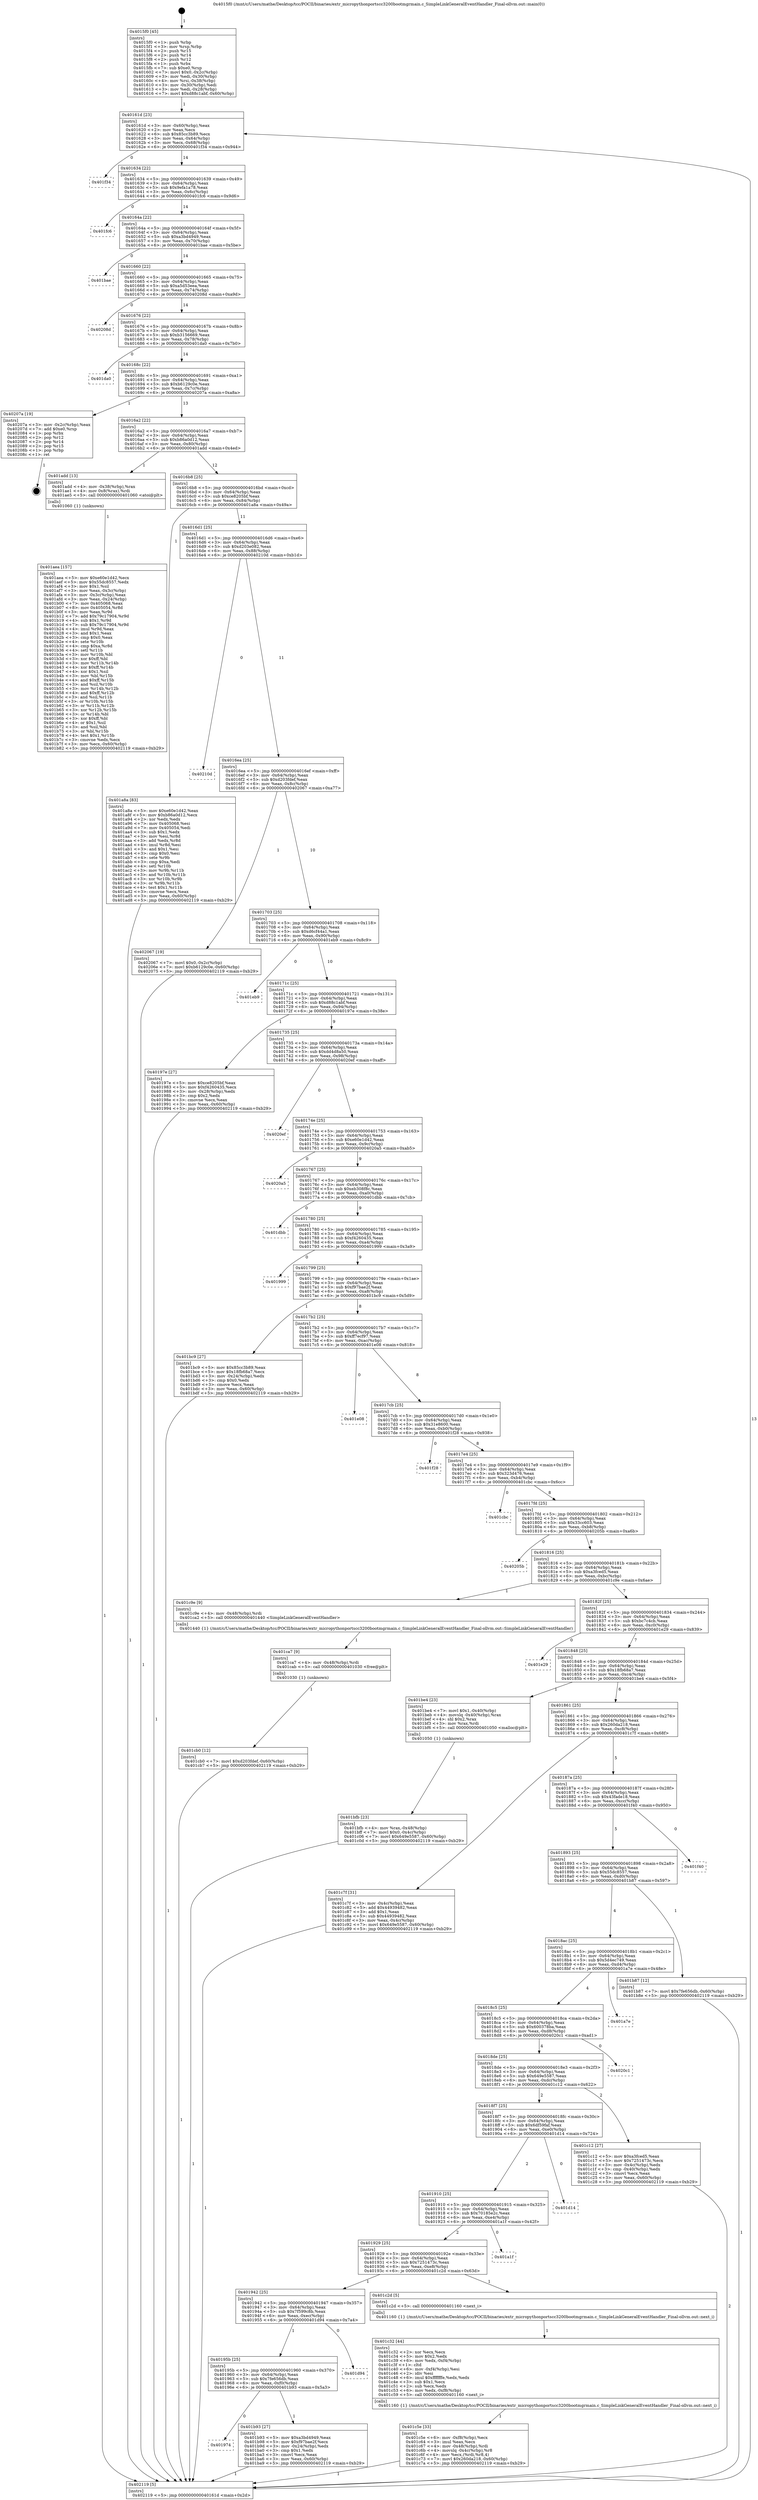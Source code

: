 digraph "0x4015f0" {
  label = "0x4015f0 (/mnt/c/Users/mathe/Desktop/tcc/POCII/binaries/extr_micropythonportscc3200bootmgrmain.c_SimpleLinkGeneralEventHandler_Final-ollvm.out::main(0))"
  labelloc = "t"
  node[shape=record]

  Entry [label="",width=0.3,height=0.3,shape=circle,fillcolor=black,style=filled]
  "0x40161d" [label="{
     0x40161d [23]\l
     | [instrs]\l
     &nbsp;&nbsp;0x40161d \<+3\>: mov -0x60(%rbp),%eax\l
     &nbsp;&nbsp;0x401620 \<+2\>: mov %eax,%ecx\l
     &nbsp;&nbsp;0x401622 \<+6\>: sub $0x85cc3b89,%ecx\l
     &nbsp;&nbsp;0x401628 \<+3\>: mov %eax,-0x64(%rbp)\l
     &nbsp;&nbsp;0x40162b \<+3\>: mov %ecx,-0x68(%rbp)\l
     &nbsp;&nbsp;0x40162e \<+6\>: je 0000000000401f34 \<main+0x944\>\l
  }"]
  "0x401f34" [label="{
     0x401f34\l
  }", style=dashed]
  "0x401634" [label="{
     0x401634 [22]\l
     | [instrs]\l
     &nbsp;&nbsp;0x401634 \<+5\>: jmp 0000000000401639 \<main+0x49\>\l
     &nbsp;&nbsp;0x401639 \<+3\>: mov -0x64(%rbp),%eax\l
     &nbsp;&nbsp;0x40163c \<+5\>: sub $0x9efa1a78,%eax\l
     &nbsp;&nbsp;0x401641 \<+3\>: mov %eax,-0x6c(%rbp)\l
     &nbsp;&nbsp;0x401644 \<+6\>: je 0000000000401fc6 \<main+0x9d6\>\l
  }"]
  Exit [label="",width=0.3,height=0.3,shape=circle,fillcolor=black,style=filled,peripheries=2]
  "0x401fc6" [label="{
     0x401fc6\l
  }", style=dashed]
  "0x40164a" [label="{
     0x40164a [22]\l
     | [instrs]\l
     &nbsp;&nbsp;0x40164a \<+5\>: jmp 000000000040164f \<main+0x5f\>\l
     &nbsp;&nbsp;0x40164f \<+3\>: mov -0x64(%rbp),%eax\l
     &nbsp;&nbsp;0x401652 \<+5\>: sub $0xa3bd4949,%eax\l
     &nbsp;&nbsp;0x401657 \<+3\>: mov %eax,-0x70(%rbp)\l
     &nbsp;&nbsp;0x40165a \<+6\>: je 0000000000401bae \<main+0x5be\>\l
  }"]
  "0x401cb0" [label="{
     0x401cb0 [12]\l
     | [instrs]\l
     &nbsp;&nbsp;0x401cb0 \<+7\>: movl $0xd203fdef,-0x60(%rbp)\l
     &nbsp;&nbsp;0x401cb7 \<+5\>: jmp 0000000000402119 \<main+0xb29\>\l
  }"]
  "0x401bae" [label="{
     0x401bae\l
  }", style=dashed]
  "0x401660" [label="{
     0x401660 [22]\l
     | [instrs]\l
     &nbsp;&nbsp;0x401660 \<+5\>: jmp 0000000000401665 \<main+0x75\>\l
     &nbsp;&nbsp;0x401665 \<+3\>: mov -0x64(%rbp),%eax\l
     &nbsp;&nbsp;0x401668 \<+5\>: sub $0xa5d53eea,%eax\l
     &nbsp;&nbsp;0x40166d \<+3\>: mov %eax,-0x74(%rbp)\l
     &nbsp;&nbsp;0x401670 \<+6\>: je 000000000040208d \<main+0xa9d\>\l
  }"]
  "0x401ca7" [label="{
     0x401ca7 [9]\l
     | [instrs]\l
     &nbsp;&nbsp;0x401ca7 \<+4\>: mov -0x48(%rbp),%rdi\l
     &nbsp;&nbsp;0x401cab \<+5\>: call 0000000000401030 \<free@plt\>\l
     | [calls]\l
     &nbsp;&nbsp;0x401030 \{1\} (unknown)\l
  }"]
  "0x40208d" [label="{
     0x40208d\l
  }", style=dashed]
  "0x401676" [label="{
     0x401676 [22]\l
     | [instrs]\l
     &nbsp;&nbsp;0x401676 \<+5\>: jmp 000000000040167b \<main+0x8b\>\l
     &nbsp;&nbsp;0x40167b \<+3\>: mov -0x64(%rbp),%eax\l
     &nbsp;&nbsp;0x40167e \<+5\>: sub $0xb3156669,%eax\l
     &nbsp;&nbsp;0x401683 \<+3\>: mov %eax,-0x78(%rbp)\l
     &nbsp;&nbsp;0x401686 \<+6\>: je 0000000000401da0 \<main+0x7b0\>\l
  }"]
  "0x401c5e" [label="{
     0x401c5e [33]\l
     | [instrs]\l
     &nbsp;&nbsp;0x401c5e \<+6\>: mov -0xf8(%rbp),%ecx\l
     &nbsp;&nbsp;0x401c64 \<+3\>: imul %eax,%ecx\l
     &nbsp;&nbsp;0x401c67 \<+4\>: mov -0x48(%rbp),%rdi\l
     &nbsp;&nbsp;0x401c6b \<+4\>: movslq -0x4c(%rbp),%r8\l
     &nbsp;&nbsp;0x401c6f \<+4\>: mov %ecx,(%rdi,%r8,4)\l
     &nbsp;&nbsp;0x401c73 \<+7\>: movl $0x260da218,-0x60(%rbp)\l
     &nbsp;&nbsp;0x401c7a \<+5\>: jmp 0000000000402119 \<main+0xb29\>\l
  }"]
  "0x401da0" [label="{
     0x401da0\l
  }", style=dashed]
  "0x40168c" [label="{
     0x40168c [22]\l
     | [instrs]\l
     &nbsp;&nbsp;0x40168c \<+5\>: jmp 0000000000401691 \<main+0xa1\>\l
     &nbsp;&nbsp;0x401691 \<+3\>: mov -0x64(%rbp),%eax\l
     &nbsp;&nbsp;0x401694 \<+5\>: sub $0xb6129c0e,%eax\l
     &nbsp;&nbsp;0x401699 \<+3\>: mov %eax,-0x7c(%rbp)\l
     &nbsp;&nbsp;0x40169c \<+6\>: je 000000000040207a \<main+0xa8a\>\l
  }"]
  "0x401c32" [label="{
     0x401c32 [44]\l
     | [instrs]\l
     &nbsp;&nbsp;0x401c32 \<+2\>: xor %ecx,%ecx\l
     &nbsp;&nbsp;0x401c34 \<+5\>: mov $0x2,%edx\l
     &nbsp;&nbsp;0x401c39 \<+6\>: mov %edx,-0xf4(%rbp)\l
     &nbsp;&nbsp;0x401c3f \<+1\>: cltd\l
     &nbsp;&nbsp;0x401c40 \<+6\>: mov -0xf4(%rbp),%esi\l
     &nbsp;&nbsp;0x401c46 \<+2\>: idiv %esi\l
     &nbsp;&nbsp;0x401c48 \<+6\>: imul $0xfffffffe,%edx,%edx\l
     &nbsp;&nbsp;0x401c4e \<+3\>: sub $0x1,%ecx\l
     &nbsp;&nbsp;0x401c51 \<+2\>: sub %ecx,%edx\l
     &nbsp;&nbsp;0x401c53 \<+6\>: mov %edx,-0xf8(%rbp)\l
     &nbsp;&nbsp;0x401c59 \<+5\>: call 0000000000401160 \<next_i\>\l
     | [calls]\l
     &nbsp;&nbsp;0x401160 \{1\} (/mnt/c/Users/mathe/Desktop/tcc/POCII/binaries/extr_micropythonportscc3200bootmgrmain.c_SimpleLinkGeneralEventHandler_Final-ollvm.out::next_i)\l
  }"]
  "0x40207a" [label="{
     0x40207a [19]\l
     | [instrs]\l
     &nbsp;&nbsp;0x40207a \<+3\>: mov -0x2c(%rbp),%eax\l
     &nbsp;&nbsp;0x40207d \<+7\>: add $0xe0,%rsp\l
     &nbsp;&nbsp;0x402084 \<+1\>: pop %rbx\l
     &nbsp;&nbsp;0x402085 \<+2\>: pop %r12\l
     &nbsp;&nbsp;0x402087 \<+2\>: pop %r14\l
     &nbsp;&nbsp;0x402089 \<+2\>: pop %r15\l
     &nbsp;&nbsp;0x40208b \<+1\>: pop %rbp\l
     &nbsp;&nbsp;0x40208c \<+1\>: ret\l
  }"]
  "0x4016a2" [label="{
     0x4016a2 [22]\l
     | [instrs]\l
     &nbsp;&nbsp;0x4016a2 \<+5\>: jmp 00000000004016a7 \<main+0xb7\>\l
     &nbsp;&nbsp;0x4016a7 \<+3\>: mov -0x64(%rbp),%eax\l
     &nbsp;&nbsp;0x4016aa \<+5\>: sub $0xb86a0d12,%eax\l
     &nbsp;&nbsp;0x4016af \<+3\>: mov %eax,-0x80(%rbp)\l
     &nbsp;&nbsp;0x4016b2 \<+6\>: je 0000000000401add \<main+0x4ed\>\l
  }"]
  "0x401bfb" [label="{
     0x401bfb [23]\l
     | [instrs]\l
     &nbsp;&nbsp;0x401bfb \<+4\>: mov %rax,-0x48(%rbp)\l
     &nbsp;&nbsp;0x401bff \<+7\>: movl $0x0,-0x4c(%rbp)\l
     &nbsp;&nbsp;0x401c06 \<+7\>: movl $0x649e5587,-0x60(%rbp)\l
     &nbsp;&nbsp;0x401c0d \<+5\>: jmp 0000000000402119 \<main+0xb29\>\l
  }"]
  "0x401add" [label="{
     0x401add [13]\l
     | [instrs]\l
     &nbsp;&nbsp;0x401add \<+4\>: mov -0x38(%rbp),%rax\l
     &nbsp;&nbsp;0x401ae1 \<+4\>: mov 0x8(%rax),%rdi\l
     &nbsp;&nbsp;0x401ae5 \<+5\>: call 0000000000401060 \<atoi@plt\>\l
     | [calls]\l
     &nbsp;&nbsp;0x401060 \{1\} (unknown)\l
  }"]
  "0x4016b8" [label="{
     0x4016b8 [25]\l
     | [instrs]\l
     &nbsp;&nbsp;0x4016b8 \<+5\>: jmp 00000000004016bd \<main+0xcd\>\l
     &nbsp;&nbsp;0x4016bd \<+3\>: mov -0x64(%rbp),%eax\l
     &nbsp;&nbsp;0x4016c0 \<+5\>: sub $0xce8205bf,%eax\l
     &nbsp;&nbsp;0x4016c5 \<+6\>: mov %eax,-0x84(%rbp)\l
     &nbsp;&nbsp;0x4016cb \<+6\>: je 0000000000401a8a \<main+0x49a\>\l
  }"]
  "0x401974" [label="{
     0x401974\l
  }", style=dashed]
  "0x401a8a" [label="{
     0x401a8a [83]\l
     | [instrs]\l
     &nbsp;&nbsp;0x401a8a \<+5\>: mov $0xe60e1d42,%eax\l
     &nbsp;&nbsp;0x401a8f \<+5\>: mov $0xb86a0d12,%ecx\l
     &nbsp;&nbsp;0x401a94 \<+2\>: xor %edx,%edx\l
     &nbsp;&nbsp;0x401a96 \<+7\>: mov 0x405068,%esi\l
     &nbsp;&nbsp;0x401a9d \<+7\>: mov 0x405054,%edi\l
     &nbsp;&nbsp;0x401aa4 \<+3\>: sub $0x1,%edx\l
     &nbsp;&nbsp;0x401aa7 \<+3\>: mov %esi,%r8d\l
     &nbsp;&nbsp;0x401aaa \<+3\>: add %edx,%r8d\l
     &nbsp;&nbsp;0x401aad \<+4\>: imul %r8d,%esi\l
     &nbsp;&nbsp;0x401ab1 \<+3\>: and $0x1,%esi\l
     &nbsp;&nbsp;0x401ab4 \<+3\>: cmp $0x0,%esi\l
     &nbsp;&nbsp;0x401ab7 \<+4\>: sete %r9b\l
     &nbsp;&nbsp;0x401abb \<+3\>: cmp $0xa,%edi\l
     &nbsp;&nbsp;0x401abe \<+4\>: setl %r10b\l
     &nbsp;&nbsp;0x401ac2 \<+3\>: mov %r9b,%r11b\l
     &nbsp;&nbsp;0x401ac5 \<+3\>: and %r10b,%r11b\l
     &nbsp;&nbsp;0x401ac8 \<+3\>: xor %r10b,%r9b\l
     &nbsp;&nbsp;0x401acb \<+3\>: or %r9b,%r11b\l
     &nbsp;&nbsp;0x401ace \<+4\>: test $0x1,%r11b\l
     &nbsp;&nbsp;0x401ad2 \<+3\>: cmovne %ecx,%eax\l
     &nbsp;&nbsp;0x401ad5 \<+3\>: mov %eax,-0x60(%rbp)\l
     &nbsp;&nbsp;0x401ad8 \<+5\>: jmp 0000000000402119 \<main+0xb29\>\l
  }"]
  "0x4016d1" [label="{
     0x4016d1 [25]\l
     | [instrs]\l
     &nbsp;&nbsp;0x4016d1 \<+5\>: jmp 00000000004016d6 \<main+0xe6\>\l
     &nbsp;&nbsp;0x4016d6 \<+3\>: mov -0x64(%rbp),%eax\l
     &nbsp;&nbsp;0x4016d9 \<+5\>: sub $0xd203e082,%eax\l
     &nbsp;&nbsp;0x4016de \<+6\>: mov %eax,-0x88(%rbp)\l
     &nbsp;&nbsp;0x4016e4 \<+6\>: je 000000000040210d \<main+0xb1d\>\l
  }"]
  "0x401b93" [label="{
     0x401b93 [27]\l
     | [instrs]\l
     &nbsp;&nbsp;0x401b93 \<+5\>: mov $0xa3bd4949,%eax\l
     &nbsp;&nbsp;0x401b98 \<+5\>: mov $0xf97bae2f,%ecx\l
     &nbsp;&nbsp;0x401b9d \<+3\>: mov -0x24(%rbp),%edx\l
     &nbsp;&nbsp;0x401ba0 \<+3\>: cmp $0x1,%edx\l
     &nbsp;&nbsp;0x401ba3 \<+3\>: cmovl %ecx,%eax\l
     &nbsp;&nbsp;0x401ba6 \<+3\>: mov %eax,-0x60(%rbp)\l
     &nbsp;&nbsp;0x401ba9 \<+5\>: jmp 0000000000402119 \<main+0xb29\>\l
  }"]
  "0x40210d" [label="{
     0x40210d\l
  }", style=dashed]
  "0x4016ea" [label="{
     0x4016ea [25]\l
     | [instrs]\l
     &nbsp;&nbsp;0x4016ea \<+5\>: jmp 00000000004016ef \<main+0xff\>\l
     &nbsp;&nbsp;0x4016ef \<+3\>: mov -0x64(%rbp),%eax\l
     &nbsp;&nbsp;0x4016f2 \<+5\>: sub $0xd203fdef,%eax\l
     &nbsp;&nbsp;0x4016f7 \<+6\>: mov %eax,-0x8c(%rbp)\l
     &nbsp;&nbsp;0x4016fd \<+6\>: je 0000000000402067 \<main+0xa77\>\l
  }"]
  "0x40195b" [label="{
     0x40195b [25]\l
     | [instrs]\l
     &nbsp;&nbsp;0x40195b \<+5\>: jmp 0000000000401960 \<main+0x370\>\l
     &nbsp;&nbsp;0x401960 \<+3\>: mov -0x64(%rbp),%eax\l
     &nbsp;&nbsp;0x401963 \<+5\>: sub $0x7fe656db,%eax\l
     &nbsp;&nbsp;0x401968 \<+6\>: mov %eax,-0xf0(%rbp)\l
     &nbsp;&nbsp;0x40196e \<+6\>: je 0000000000401b93 \<main+0x5a3\>\l
  }"]
  "0x402067" [label="{
     0x402067 [19]\l
     | [instrs]\l
     &nbsp;&nbsp;0x402067 \<+7\>: movl $0x0,-0x2c(%rbp)\l
     &nbsp;&nbsp;0x40206e \<+7\>: movl $0xb6129c0e,-0x60(%rbp)\l
     &nbsp;&nbsp;0x402075 \<+5\>: jmp 0000000000402119 \<main+0xb29\>\l
  }"]
  "0x401703" [label="{
     0x401703 [25]\l
     | [instrs]\l
     &nbsp;&nbsp;0x401703 \<+5\>: jmp 0000000000401708 \<main+0x118\>\l
     &nbsp;&nbsp;0x401708 \<+3\>: mov -0x64(%rbp),%eax\l
     &nbsp;&nbsp;0x40170b \<+5\>: sub $0xd6cf44a1,%eax\l
     &nbsp;&nbsp;0x401710 \<+6\>: mov %eax,-0x90(%rbp)\l
     &nbsp;&nbsp;0x401716 \<+6\>: je 0000000000401eb9 \<main+0x8c9\>\l
  }"]
  "0x401d94" [label="{
     0x401d94\l
  }", style=dashed]
  "0x401eb9" [label="{
     0x401eb9\l
  }", style=dashed]
  "0x40171c" [label="{
     0x40171c [25]\l
     | [instrs]\l
     &nbsp;&nbsp;0x40171c \<+5\>: jmp 0000000000401721 \<main+0x131\>\l
     &nbsp;&nbsp;0x401721 \<+3\>: mov -0x64(%rbp),%eax\l
     &nbsp;&nbsp;0x401724 \<+5\>: sub $0xd88c1abf,%eax\l
     &nbsp;&nbsp;0x401729 \<+6\>: mov %eax,-0x94(%rbp)\l
     &nbsp;&nbsp;0x40172f \<+6\>: je 000000000040197e \<main+0x38e\>\l
  }"]
  "0x401942" [label="{
     0x401942 [25]\l
     | [instrs]\l
     &nbsp;&nbsp;0x401942 \<+5\>: jmp 0000000000401947 \<main+0x357\>\l
     &nbsp;&nbsp;0x401947 \<+3\>: mov -0x64(%rbp),%eax\l
     &nbsp;&nbsp;0x40194a \<+5\>: sub $0x7f599c8b,%eax\l
     &nbsp;&nbsp;0x40194f \<+6\>: mov %eax,-0xec(%rbp)\l
     &nbsp;&nbsp;0x401955 \<+6\>: je 0000000000401d94 \<main+0x7a4\>\l
  }"]
  "0x40197e" [label="{
     0x40197e [27]\l
     | [instrs]\l
     &nbsp;&nbsp;0x40197e \<+5\>: mov $0xce8205bf,%eax\l
     &nbsp;&nbsp;0x401983 \<+5\>: mov $0xf4260435,%ecx\l
     &nbsp;&nbsp;0x401988 \<+3\>: mov -0x28(%rbp),%edx\l
     &nbsp;&nbsp;0x40198b \<+3\>: cmp $0x2,%edx\l
     &nbsp;&nbsp;0x40198e \<+3\>: cmovne %ecx,%eax\l
     &nbsp;&nbsp;0x401991 \<+3\>: mov %eax,-0x60(%rbp)\l
     &nbsp;&nbsp;0x401994 \<+5\>: jmp 0000000000402119 \<main+0xb29\>\l
  }"]
  "0x401735" [label="{
     0x401735 [25]\l
     | [instrs]\l
     &nbsp;&nbsp;0x401735 \<+5\>: jmp 000000000040173a \<main+0x14a\>\l
     &nbsp;&nbsp;0x40173a \<+3\>: mov -0x64(%rbp),%eax\l
     &nbsp;&nbsp;0x40173d \<+5\>: sub $0xdd4d8a50,%eax\l
     &nbsp;&nbsp;0x401742 \<+6\>: mov %eax,-0x98(%rbp)\l
     &nbsp;&nbsp;0x401748 \<+6\>: je 00000000004020ef \<main+0xaff\>\l
  }"]
  "0x402119" [label="{
     0x402119 [5]\l
     | [instrs]\l
     &nbsp;&nbsp;0x402119 \<+5\>: jmp 000000000040161d \<main+0x2d\>\l
  }"]
  "0x4015f0" [label="{
     0x4015f0 [45]\l
     | [instrs]\l
     &nbsp;&nbsp;0x4015f0 \<+1\>: push %rbp\l
     &nbsp;&nbsp;0x4015f1 \<+3\>: mov %rsp,%rbp\l
     &nbsp;&nbsp;0x4015f4 \<+2\>: push %r15\l
     &nbsp;&nbsp;0x4015f6 \<+2\>: push %r14\l
     &nbsp;&nbsp;0x4015f8 \<+2\>: push %r12\l
     &nbsp;&nbsp;0x4015fa \<+1\>: push %rbx\l
     &nbsp;&nbsp;0x4015fb \<+7\>: sub $0xe0,%rsp\l
     &nbsp;&nbsp;0x401602 \<+7\>: movl $0x0,-0x2c(%rbp)\l
     &nbsp;&nbsp;0x401609 \<+3\>: mov %edi,-0x30(%rbp)\l
     &nbsp;&nbsp;0x40160c \<+4\>: mov %rsi,-0x38(%rbp)\l
     &nbsp;&nbsp;0x401610 \<+3\>: mov -0x30(%rbp),%edi\l
     &nbsp;&nbsp;0x401613 \<+3\>: mov %edi,-0x28(%rbp)\l
     &nbsp;&nbsp;0x401616 \<+7\>: movl $0xd88c1abf,-0x60(%rbp)\l
  }"]
  "0x401aea" [label="{
     0x401aea [157]\l
     | [instrs]\l
     &nbsp;&nbsp;0x401aea \<+5\>: mov $0xe60e1d42,%ecx\l
     &nbsp;&nbsp;0x401aef \<+5\>: mov $0x55dc8557,%edx\l
     &nbsp;&nbsp;0x401af4 \<+3\>: mov $0x1,%sil\l
     &nbsp;&nbsp;0x401af7 \<+3\>: mov %eax,-0x3c(%rbp)\l
     &nbsp;&nbsp;0x401afa \<+3\>: mov -0x3c(%rbp),%eax\l
     &nbsp;&nbsp;0x401afd \<+3\>: mov %eax,-0x24(%rbp)\l
     &nbsp;&nbsp;0x401b00 \<+7\>: mov 0x405068,%eax\l
     &nbsp;&nbsp;0x401b07 \<+8\>: mov 0x405054,%r8d\l
     &nbsp;&nbsp;0x401b0f \<+3\>: mov %eax,%r9d\l
     &nbsp;&nbsp;0x401b12 \<+7\>: add $0x79c17904,%r9d\l
     &nbsp;&nbsp;0x401b19 \<+4\>: sub $0x1,%r9d\l
     &nbsp;&nbsp;0x401b1d \<+7\>: sub $0x79c17904,%r9d\l
     &nbsp;&nbsp;0x401b24 \<+4\>: imul %r9d,%eax\l
     &nbsp;&nbsp;0x401b28 \<+3\>: and $0x1,%eax\l
     &nbsp;&nbsp;0x401b2b \<+3\>: cmp $0x0,%eax\l
     &nbsp;&nbsp;0x401b2e \<+4\>: sete %r10b\l
     &nbsp;&nbsp;0x401b32 \<+4\>: cmp $0xa,%r8d\l
     &nbsp;&nbsp;0x401b36 \<+4\>: setl %r11b\l
     &nbsp;&nbsp;0x401b3a \<+3\>: mov %r10b,%bl\l
     &nbsp;&nbsp;0x401b3d \<+3\>: xor $0xff,%bl\l
     &nbsp;&nbsp;0x401b40 \<+3\>: mov %r11b,%r14b\l
     &nbsp;&nbsp;0x401b43 \<+4\>: xor $0xff,%r14b\l
     &nbsp;&nbsp;0x401b47 \<+4\>: xor $0x1,%sil\l
     &nbsp;&nbsp;0x401b4b \<+3\>: mov %bl,%r15b\l
     &nbsp;&nbsp;0x401b4e \<+4\>: and $0xff,%r15b\l
     &nbsp;&nbsp;0x401b52 \<+3\>: and %sil,%r10b\l
     &nbsp;&nbsp;0x401b55 \<+3\>: mov %r14b,%r12b\l
     &nbsp;&nbsp;0x401b58 \<+4\>: and $0xff,%r12b\l
     &nbsp;&nbsp;0x401b5c \<+3\>: and %sil,%r11b\l
     &nbsp;&nbsp;0x401b5f \<+3\>: or %r10b,%r15b\l
     &nbsp;&nbsp;0x401b62 \<+3\>: or %r11b,%r12b\l
     &nbsp;&nbsp;0x401b65 \<+3\>: xor %r12b,%r15b\l
     &nbsp;&nbsp;0x401b68 \<+3\>: or %r14b,%bl\l
     &nbsp;&nbsp;0x401b6b \<+3\>: xor $0xff,%bl\l
     &nbsp;&nbsp;0x401b6e \<+4\>: or $0x1,%sil\l
     &nbsp;&nbsp;0x401b72 \<+3\>: and %sil,%bl\l
     &nbsp;&nbsp;0x401b75 \<+3\>: or %bl,%r15b\l
     &nbsp;&nbsp;0x401b78 \<+4\>: test $0x1,%r15b\l
     &nbsp;&nbsp;0x401b7c \<+3\>: cmovne %edx,%ecx\l
     &nbsp;&nbsp;0x401b7f \<+3\>: mov %ecx,-0x60(%rbp)\l
     &nbsp;&nbsp;0x401b82 \<+5\>: jmp 0000000000402119 \<main+0xb29\>\l
  }"]
  "0x401c2d" [label="{
     0x401c2d [5]\l
     | [instrs]\l
     &nbsp;&nbsp;0x401c2d \<+5\>: call 0000000000401160 \<next_i\>\l
     | [calls]\l
     &nbsp;&nbsp;0x401160 \{1\} (/mnt/c/Users/mathe/Desktop/tcc/POCII/binaries/extr_micropythonportscc3200bootmgrmain.c_SimpleLinkGeneralEventHandler_Final-ollvm.out::next_i)\l
  }"]
  "0x4020ef" [label="{
     0x4020ef\l
  }", style=dashed]
  "0x40174e" [label="{
     0x40174e [25]\l
     | [instrs]\l
     &nbsp;&nbsp;0x40174e \<+5\>: jmp 0000000000401753 \<main+0x163\>\l
     &nbsp;&nbsp;0x401753 \<+3\>: mov -0x64(%rbp),%eax\l
     &nbsp;&nbsp;0x401756 \<+5\>: sub $0xe60e1d42,%eax\l
     &nbsp;&nbsp;0x40175b \<+6\>: mov %eax,-0x9c(%rbp)\l
     &nbsp;&nbsp;0x401761 \<+6\>: je 00000000004020a5 \<main+0xab5\>\l
  }"]
  "0x401929" [label="{
     0x401929 [25]\l
     | [instrs]\l
     &nbsp;&nbsp;0x401929 \<+5\>: jmp 000000000040192e \<main+0x33e\>\l
     &nbsp;&nbsp;0x40192e \<+3\>: mov -0x64(%rbp),%eax\l
     &nbsp;&nbsp;0x401931 \<+5\>: sub $0x7251473c,%eax\l
     &nbsp;&nbsp;0x401936 \<+6\>: mov %eax,-0xe8(%rbp)\l
     &nbsp;&nbsp;0x40193c \<+6\>: je 0000000000401c2d \<main+0x63d\>\l
  }"]
  "0x4020a5" [label="{
     0x4020a5\l
  }", style=dashed]
  "0x401767" [label="{
     0x401767 [25]\l
     | [instrs]\l
     &nbsp;&nbsp;0x401767 \<+5\>: jmp 000000000040176c \<main+0x17c\>\l
     &nbsp;&nbsp;0x40176c \<+3\>: mov -0x64(%rbp),%eax\l
     &nbsp;&nbsp;0x40176f \<+5\>: sub $0xeb308f8c,%eax\l
     &nbsp;&nbsp;0x401774 \<+6\>: mov %eax,-0xa0(%rbp)\l
     &nbsp;&nbsp;0x40177a \<+6\>: je 0000000000401dbb \<main+0x7cb\>\l
  }"]
  "0x401a1f" [label="{
     0x401a1f\l
  }", style=dashed]
  "0x401dbb" [label="{
     0x401dbb\l
  }", style=dashed]
  "0x401780" [label="{
     0x401780 [25]\l
     | [instrs]\l
     &nbsp;&nbsp;0x401780 \<+5\>: jmp 0000000000401785 \<main+0x195\>\l
     &nbsp;&nbsp;0x401785 \<+3\>: mov -0x64(%rbp),%eax\l
     &nbsp;&nbsp;0x401788 \<+5\>: sub $0xf4260435,%eax\l
     &nbsp;&nbsp;0x40178d \<+6\>: mov %eax,-0xa4(%rbp)\l
     &nbsp;&nbsp;0x401793 \<+6\>: je 0000000000401999 \<main+0x3a9\>\l
  }"]
  "0x401910" [label="{
     0x401910 [25]\l
     | [instrs]\l
     &nbsp;&nbsp;0x401910 \<+5\>: jmp 0000000000401915 \<main+0x325\>\l
     &nbsp;&nbsp;0x401915 \<+3\>: mov -0x64(%rbp),%eax\l
     &nbsp;&nbsp;0x401918 \<+5\>: sub $0x70185e2c,%eax\l
     &nbsp;&nbsp;0x40191d \<+6\>: mov %eax,-0xe4(%rbp)\l
     &nbsp;&nbsp;0x401923 \<+6\>: je 0000000000401a1f \<main+0x42f\>\l
  }"]
  "0x401999" [label="{
     0x401999\l
  }", style=dashed]
  "0x401799" [label="{
     0x401799 [25]\l
     | [instrs]\l
     &nbsp;&nbsp;0x401799 \<+5\>: jmp 000000000040179e \<main+0x1ae\>\l
     &nbsp;&nbsp;0x40179e \<+3\>: mov -0x64(%rbp),%eax\l
     &nbsp;&nbsp;0x4017a1 \<+5\>: sub $0xf97bae2f,%eax\l
     &nbsp;&nbsp;0x4017a6 \<+6\>: mov %eax,-0xa8(%rbp)\l
     &nbsp;&nbsp;0x4017ac \<+6\>: je 0000000000401bc9 \<main+0x5d9\>\l
  }"]
  "0x401d14" [label="{
     0x401d14\l
  }", style=dashed]
  "0x401bc9" [label="{
     0x401bc9 [27]\l
     | [instrs]\l
     &nbsp;&nbsp;0x401bc9 \<+5\>: mov $0x85cc3b89,%eax\l
     &nbsp;&nbsp;0x401bce \<+5\>: mov $0x18fb68a7,%ecx\l
     &nbsp;&nbsp;0x401bd3 \<+3\>: mov -0x24(%rbp),%edx\l
     &nbsp;&nbsp;0x401bd6 \<+3\>: cmp $0x0,%edx\l
     &nbsp;&nbsp;0x401bd9 \<+3\>: cmove %ecx,%eax\l
     &nbsp;&nbsp;0x401bdc \<+3\>: mov %eax,-0x60(%rbp)\l
     &nbsp;&nbsp;0x401bdf \<+5\>: jmp 0000000000402119 \<main+0xb29\>\l
  }"]
  "0x4017b2" [label="{
     0x4017b2 [25]\l
     | [instrs]\l
     &nbsp;&nbsp;0x4017b2 \<+5\>: jmp 00000000004017b7 \<main+0x1c7\>\l
     &nbsp;&nbsp;0x4017b7 \<+3\>: mov -0x64(%rbp),%eax\l
     &nbsp;&nbsp;0x4017ba \<+5\>: sub $0xff7ecf97,%eax\l
     &nbsp;&nbsp;0x4017bf \<+6\>: mov %eax,-0xac(%rbp)\l
     &nbsp;&nbsp;0x4017c5 \<+6\>: je 0000000000401e08 \<main+0x818\>\l
  }"]
  "0x4018f7" [label="{
     0x4018f7 [25]\l
     | [instrs]\l
     &nbsp;&nbsp;0x4018f7 \<+5\>: jmp 00000000004018fc \<main+0x30c\>\l
     &nbsp;&nbsp;0x4018fc \<+3\>: mov -0x64(%rbp),%eax\l
     &nbsp;&nbsp;0x4018ff \<+5\>: sub $0x6df59faf,%eax\l
     &nbsp;&nbsp;0x401904 \<+6\>: mov %eax,-0xe0(%rbp)\l
     &nbsp;&nbsp;0x40190a \<+6\>: je 0000000000401d14 \<main+0x724\>\l
  }"]
  "0x401e08" [label="{
     0x401e08\l
  }", style=dashed]
  "0x4017cb" [label="{
     0x4017cb [25]\l
     | [instrs]\l
     &nbsp;&nbsp;0x4017cb \<+5\>: jmp 00000000004017d0 \<main+0x1e0\>\l
     &nbsp;&nbsp;0x4017d0 \<+3\>: mov -0x64(%rbp),%eax\l
     &nbsp;&nbsp;0x4017d3 \<+5\>: sub $0x31e8600,%eax\l
     &nbsp;&nbsp;0x4017d8 \<+6\>: mov %eax,-0xb0(%rbp)\l
     &nbsp;&nbsp;0x4017de \<+6\>: je 0000000000401f28 \<main+0x938\>\l
  }"]
  "0x401c12" [label="{
     0x401c12 [27]\l
     | [instrs]\l
     &nbsp;&nbsp;0x401c12 \<+5\>: mov $0xa3fced5,%eax\l
     &nbsp;&nbsp;0x401c17 \<+5\>: mov $0x7251473c,%ecx\l
     &nbsp;&nbsp;0x401c1c \<+3\>: mov -0x4c(%rbp),%edx\l
     &nbsp;&nbsp;0x401c1f \<+3\>: cmp -0x40(%rbp),%edx\l
     &nbsp;&nbsp;0x401c22 \<+3\>: cmovl %ecx,%eax\l
     &nbsp;&nbsp;0x401c25 \<+3\>: mov %eax,-0x60(%rbp)\l
     &nbsp;&nbsp;0x401c28 \<+5\>: jmp 0000000000402119 \<main+0xb29\>\l
  }"]
  "0x401f28" [label="{
     0x401f28\l
  }", style=dashed]
  "0x4017e4" [label="{
     0x4017e4 [25]\l
     | [instrs]\l
     &nbsp;&nbsp;0x4017e4 \<+5\>: jmp 00000000004017e9 \<main+0x1f9\>\l
     &nbsp;&nbsp;0x4017e9 \<+3\>: mov -0x64(%rbp),%eax\l
     &nbsp;&nbsp;0x4017ec \<+5\>: sub $0x323d476,%eax\l
     &nbsp;&nbsp;0x4017f1 \<+6\>: mov %eax,-0xb4(%rbp)\l
     &nbsp;&nbsp;0x4017f7 \<+6\>: je 0000000000401cbc \<main+0x6cc\>\l
  }"]
  "0x4018de" [label="{
     0x4018de [25]\l
     | [instrs]\l
     &nbsp;&nbsp;0x4018de \<+5\>: jmp 00000000004018e3 \<main+0x2f3\>\l
     &nbsp;&nbsp;0x4018e3 \<+3\>: mov -0x64(%rbp),%eax\l
     &nbsp;&nbsp;0x4018e6 \<+5\>: sub $0x649e5587,%eax\l
     &nbsp;&nbsp;0x4018eb \<+6\>: mov %eax,-0xdc(%rbp)\l
     &nbsp;&nbsp;0x4018f1 \<+6\>: je 0000000000401c12 \<main+0x622\>\l
  }"]
  "0x401cbc" [label="{
     0x401cbc\l
  }", style=dashed]
  "0x4017fd" [label="{
     0x4017fd [25]\l
     | [instrs]\l
     &nbsp;&nbsp;0x4017fd \<+5\>: jmp 0000000000401802 \<main+0x212\>\l
     &nbsp;&nbsp;0x401802 \<+3\>: mov -0x64(%rbp),%eax\l
     &nbsp;&nbsp;0x401805 \<+5\>: sub $0x33cc603,%eax\l
     &nbsp;&nbsp;0x40180a \<+6\>: mov %eax,-0xb8(%rbp)\l
     &nbsp;&nbsp;0x401810 \<+6\>: je 000000000040205b \<main+0xa6b\>\l
  }"]
  "0x4020c1" [label="{
     0x4020c1\l
  }", style=dashed]
  "0x40205b" [label="{
     0x40205b\l
  }", style=dashed]
  "0x401816" [label="{
     0x401816 [25]\l
     | [instrs]\l
     &nbsp;&nbsp;0x401816 \<+5\>: jmp 000000000040181b \<main+0x22b\>\l
     &nbsp;&nbsp;0x40181b \<+3\>: mov -0x64(%rbp),%eax\l
     &nbsp;&nbsp;0x40181e \<+5\>: sub $0xa3fced5,%eax\l
     &nbsp;&nbsp;0x401823 \<+6\>: mov %eax,-0xbc(%rbp)\l
     &nbsp;&nbsp;0x401829 \<+6\>: je 0000000000401c9e \<main+0x6ae\>\l
  }"]
  "0x4018c5" [label="{
     0x4018c5 [25]\l
     | [instrs]\l
     &nbsp;&nbsp;0x4018c5 \<+5\>: jmp 00000000004018ca \<main+0x2da\>\l
     &nbsp;&nbsp;0x4018ca \<+3\>: mov -0x64(%rbp),%eax\l
     &nbsp;&nbsp;0x4018cd \<+5\>: sub $0x600378ba,%eax\l
     &nbsp;&nbsp;0x4018d2 \<+6\>: mov %eax,-0xd8(%rbp)\l
     &nbsp;&nbsp;0x4018d8 \<+6\>: je 00000000004020c1 \<main+0xad1\>\l
  }"]
  "0x401c9e" [label="{
     0x401c9e [9]\l
     | [instrs]\l
     &nbsp;&nbsp;0x401c9e \<+4\>: mov -0x48(%rbp),%rdi\l
     &nbsp;&nbsp;0x401ca2 \<+5\>: call 0000000000401440 \<SimpleLinkGeneralEventHandler\>\l
     | [calls]\l
     &nbsp;&nbsp;0x401440 \{1\} (/mnt/c/Users/mathe/Desktop/tcc/POCII/binaries/extr_micropythonportscc3200bootmgrmain.c_SimpleLinkGeneralEventHandler_Final-ollvm.out::SimpleLinkGeneralEventHandler)\l
  }"]
  "0x40182f" [label="{
     0x40182f [25]\l
     | [instrs]\l
     &nbsp;&nbsp;0x40182f \<+5\>: jmp 0000000000401834 \<main+0x244\>\l
     &nbsp;&nbsp;0x401834 \<+3\>: mov -0x64(%rbp),%eax\l
     &nbsp;&nbsp;0x401837 \<+5\>: sub $0xbc7c4cb,%eax\l
     &nbsp;&nbsp;0x40183c \<+6\>: mov %eax,-0xc0(%rbp)\l
     &nbsp;&nbsp;0x401842 \<+6\>: je 0000000000401e29 \<main+0x839\>\l
  }"]
  "0x401a7e" [label="{
     0x401a7e\l
  }", style=dashed]
  "0x401e29" [label="{
     0x401e29\l
  }", style=dashed]
  "0x401848" [label="{
     0x401848 [25]\l
     | [instrs]\l
     &nbsp;&nbsp;0x401848 \<+5\>: jmp 000000000040184d \<main+0x25d\>\l
     &nbsp;&nbsp;0x40184d \<+3\>: mov -0x64(%rbp),%eax\l
     &nbsp;&nbsp;0x401850 \<+5\>: sub $0x18fb68a7,%eax\l
     &nbsp;&nbsp;0x401855 \<+6\>: mov %eax,-0xc4(%rbp)\l
     &nbsp;&nbsp;0x40185b \<+6\>: je 0000000000401be4 \<main+0x5f4\>\l
  }"]
  "0x4018ac" [label="{
     0x4018ac [25]\l
     | [instrs]\l
     &nbsp;&nbsp;0x4018ac \<+5\>: jmp 00000000004018b1 \<main+0x2c1\>\l
     &nbsp;&nbsp;0x4018b1 \<+3\>: mov -0x64(%rbp),%eax\l
     &nbsp;&nbsp;0x4018b4 \<+5\>: sub $0x5d4ec749,%eax\l
     &nbsp;&nbsp;0x4018b9 \<+6\>: mov %eax,-0xd4(%rbp)\l
     &nbsp;&nbsp;0x4018bf \<+6\>: je 0000000000401a7e \<main+0x48e\>\l
  }"]
  "0x401be4" [label="{
     0x401be4 [23]\l
     | [instrs]\l
     &nbsp;&nbsp;0x401be4 \<+7\>: movl $0x1,-0x40(%rbp)\l
     &nbsp;&nbsp;0x401beb \<+4\>: movslq -0x40(%rbp),%rax\l
     &nbsp;&nbsp;0x401bef \<+4\>: shl $0x2,%rax\l
     &nbsp;&nbsp;0x401bf3 \<+3\>: mov %rax,%rdi\l
     &nbsp;&nbsp;0x401bf6 \<+5\>: call 0000000000401050 \<malloc@plt\>\l
     | [calls]\l
     &nbsp;&nbsp;0x401050 \{1\} (unknown)\l
  }"]
  "0x401861" [label="{
     0x401861 [25]\l
     | [instrs]\l
     &nbsp;&nbsp;0x401861 \<+5\>: jmp 0000000000401866 \<main+0x276\>\l
     &nbsp;&nbsp;0x401866 \<+3\>: mov -0x64(%rbp),%eax\l
     &nbsp;&nbsp;0x401869 \<+5\>: sub $0x260da218,%eax\l
     &nbsp;&nbsp;0x40186e \<+6\>: mov %eax,-0xc8(%rbp)\l
     &nbsp;&nbsp;0x401874 \<+6\>: je 0000000000401c7f \<main+0x68f\>\l
  }"]
  "0x401b87" [label="{
     0x401b87 [12]\l
     | [instrs]\l
     &nbsp;&nbsp;0x401b87 \<+7\>: movl $0x7fe656db,-0x60(%rbp)\l
     &nbsp;&nbsp;0x401b8e \<+5\>: jmp 0000000000402119 \<main+0xb29\>\l
  }"]
  "0x401c7f" [label="{
     0x401c7f [31]\l
     | [instrs]\l
     &nbsp;&nbsp;0x401c7f \<+3\>: mov -0x4c(%rbp),%eax\l
     &nbsp;&nbsp;0x401c82 \<+5\>: add $0x44939482,%eax\l
     &nbsp;&nbsp;0x401c87 \<+3\>: add $0x1,%eax\l
     &nbsp;&nbsp;0x401c8a \<+5\>: sub $0x44939482,%eax\l
     &nbsp;&nbsp;0x401c8f \<+3\>: mov %eax,-0x4c(%rbp)\l
     &nbsp;&nbsp;0x401c92 \<+7\>: movl $0x649e5587,-0x60(%rbp)\l
     &nbsp;&nbsp;0x401c99 \<+5\>: jmp 0000000000402119 \<main+0xb29\>\l
  }"]
  "0x40187a" [label="{
     0x40187a [25]\l
     | [instrs]\l
     &nbsp;&nbsp;0x40187a \<+5\>: jmp 000000000040187f \<main+0x28f\>\l
     &nbsp;&nbsp;0x40187f \<+3\>: mov -0x64(%rbp),%eax\l
     &nbsp;&nbsp;0x401882 \<+5\>: sub $0x43fade18,%eax\l
     &nbsp;&nbsp;0x401887 \<+6\>: mov %eax,-0xcc(%rbp)\l
     &nbsp;&nbsp;0x40188d \<+6\>: je 0000000000401f40 \<main+0x950\>\l
  }"]
  "0x401893" [label="{
     0x401893 [25]\l
     | [instrs]\l
     &nbsp;&nbsp;0x401893 \<+5\>: jmp 0000000000401898 \<main+0x2a8\>\l
     &nbsp;&nbsp;0x401898 \<+3\>: mov -0x64(%rbp),%eax\l
     &nbsp;&nbsp;0x40189b \<+5\>: sub $0x55dc8557,%eax\l
     &nbsp;&nbsp;0x4018a0 \<+6\>: mov %eax,-0xd0(%rbp)\l
     &nbsp;&nbsp;0x4018a6 \<+6\>: je 0000000000401b87 \<main+0x597\>\l
  }"]
  "0x401f40" [label="{
     0x401f40\l
  }", style=dashed]
  Entry -> "0x4015f0" [label=" 1"]
  "0x40161d" -> "0x401f34" [label=" 0"]
  "0x40161d" -> "0x401634" [label=" 14"]
  "0x40207a" -> Exit [label=" 1"]
  "0x401634" -> "0x401fc6" [label=" 0"]
  "0x401634" -> "0x40164a" [label=" 14"]
  "0x402067" -> "0x402119" [label=" 1"]
  "0x40164a" -> "0x401bae" [label=" 0"]
  "0x40164a" -> "0x401660" [label=" 14"]
  "0x401cb0" -> "0x402119" [label=" 1"]
  "0x401660" -> "0x40208d" [label=" 0"]
  "0x401660" -> "0x401676" [label=" 14"]
  "0x401ca7" -> "0x401cb0" [label=" 1"]
  "0x401676" -> "0x401da0" [label=" 0"]
  "0x401676" -> "0x40168c" [label=" 14"]
  "0x401c9e" -> "0x401ca7" [label=" 1"]
  "0x40168c" -> "0x40207a" [label=" 1"]
  "0x40168c" -> "0x4016a2" [label=" 13"]
  "0x401c7f" -> "0x402119" [label=" 1"]
  "0x4016a2" -> "0x401add" [label=" 1"]
  "0x4016a2" -> "0x4016b8" [label=" 12"]
  "0x401c5e" -> "0x402119" [label=" 1"]
  "0x4016b8" -> "0x401a8a" [label=" 1"]
  "0x4016b8" -> "0x4016d1" [label=" 11"]
  "0x401c32" -> "0x401c5e" [label=" 1"]
  "0x4016d1" -> "0x40210d" [label=" 0"]
  "0x4016d1" -> "0x4016ea" [label=" 11"]
  "0x401c2d" -> "0x401c32" [label=" 1"]
  "0x4016ea" -> "0x402067" [label=" 1"]
  "0x4016ea" -> "0x401703" [label=" 10"]
  "0x401bfb" -> "0x402119" [label=" 1"]
  "0x401703" -> "0x401eb9" [label=" 0"]
  "0x401703" -> "0x40171c" [label=" 10"]
  "0x401be4" -> "0x401bfb" [label=" 1"]
  "0x40171c" -> "0x40197e" [label=" 1"]
  "0x40171c" -> "0x401735" [label=" 9"]
  "0x40197e" -> "0x402119" [label=" 1"]
  "0x4015f0" -> "0x40161d" [label=" 1"]
  "0x402119" -> "0x40161d" [label=" 13"]
  "0x401a8a" -> "0x402119" [label=" 1"]
  "0x401add" -> "0x401aea" [label=" 1"]
  "0x401aea" -> "0x402119" [label=" 1"]
  "0x401b93" -> "0x402119" [label=" 1"]
  "0x401735" -> "0x4020ef" [label=" 0"]
  "0x401735" -> "0x40174e" [label=" 9"]
  "0x40195b" -> "0x401974" [label=" 0"]
  "0x40174e" -> "0x4020a5" [label=" 0"]
  "0x40174e" -> "0x401767" [label=" 9"]
  "0x401c12" -> "0x402119" [label=" 2"]
  "0x401767" -> "0x401dbb" [label=" 0"]
  "0x401767" -> "0x401780" [label=" 9"]
  "0x401942" -> "0x40195b" [label=" 1"]
  "0x401780" -> "0x401999" [label=" 0"]
  "0x401780" -> "0x401799" [label=" 9"]
  "0x401bc9" -> "0x402119" [label=" 1"]
  "0x401799" -> "0x401bc9" [label=" 1"]
  "0x401799" -> "0x4017b2" [label=" 8"]
  "0x401929" -> "0x401942" [label=" 1"]
  "0x4017b2" -> "0x401e08" [label=" 0"]
  "0x4017b2" -> "0x4017cb" [label=" 8"]
  "0x40195b" -> "0x401b93" [label=" 1"]
  "0x4017cb" -> "0x401f28" [label=" 0"]
  "0x4017cb" -> "0x4017e4" [label=" 8"]
  "0x401910" -> "0x401929" [label=" 2"]
  "0x4017e4" -> "0x401cbc" [label=" 0"]
  "0x4017e4" -> "0x4017fd" [label=" 8"]
  "0x401942" -> "0x401d94" [label=" 0"]
  "0x4017fd" -> "0x40205b" [label=" 0"]
  "0x4017fd" -> "0x401816" [label=" 8"]
  "0x4018f7" -> "0x401910" [label=" 2"]
  "0x401816" -> "0x401c9e" [label=" 1"]
  "0x401816" -> "0x40182f" [label=" 7"]
  "0x401929" -> "0x401c2d" [label=" 1"]
  "0x40182f" -> "0x401e29" [label=" 0"]
  "0x40182f" -> "0x401848" [label=" 7"]
  "0x4018de" -> "0x4018f7" [label=" 2"]
  "0x401848" -> "0x401be4" [label=" 1"]
  "0x401848" -> "0x401861" [label=" 6"]
  "0x401910" -> "0x401a1f" [label=" 0"]
  "0x401861" -> "0x401c7f" [label=" 1"]
  "0x401861" -> "0x40187a" [label=" 5"]
  "0x4018c5" -> "0x4018de" [label=" 4"]
  "0x40187a" -> "0x401f40" [label=" 0"]
  "0x40187a" -> "0x401893" [label=" 5"]
  "0x4018c5" -> "0x4020c1" [label=" 0"]
  "0x401893" -> "0x401b87" [label=" 1"]
  "0x401893" -> "0x4018ac" [label=" 4"]
  "0x401b87" -> "0x402119" [label=" 1"]
  "0x4018de" -> "0x401c12" [label=" 2"]
  "0x4018ac" -> "0x401a7e" [label=" 0"]
  "0x4018ac" -> "0x4018c5" [label=" 4"]
  "0x4018f7" -> "0x401d14" [label=" 0"]
}
